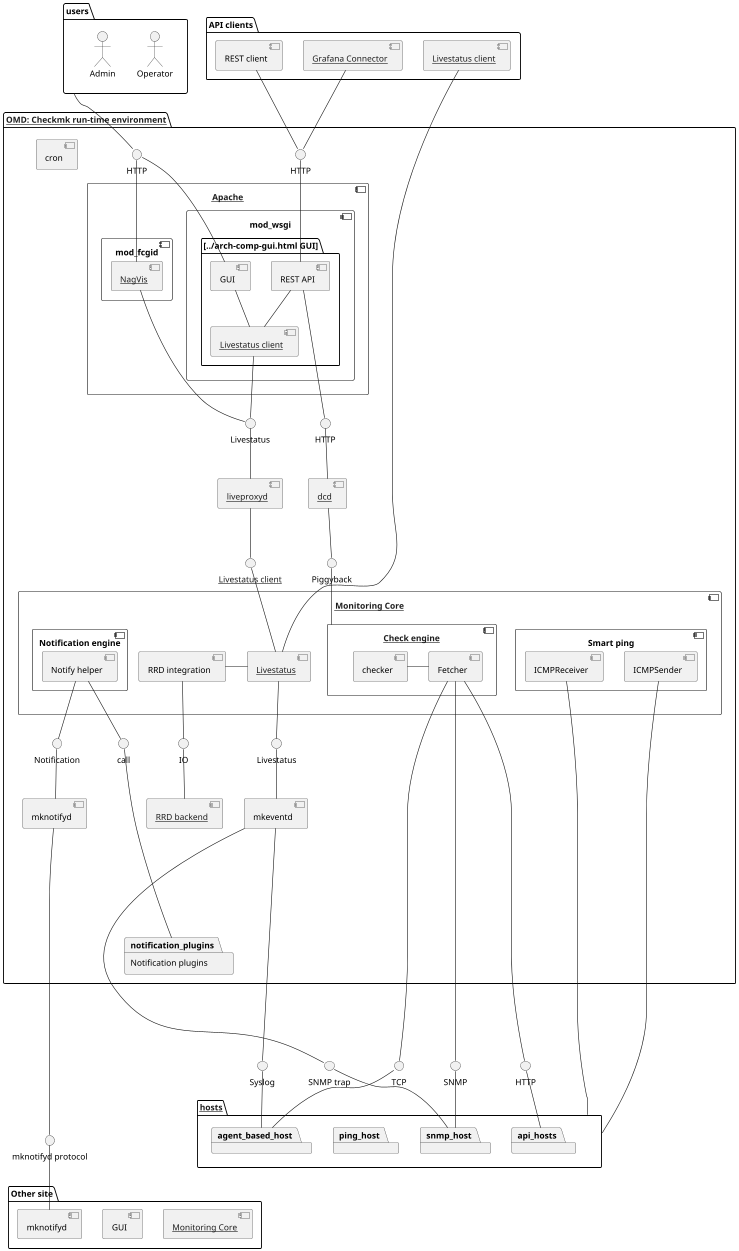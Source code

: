 @startuml
skinparam componentStyle uml2
skinparam monochrome true
' Remove shadows
skinparam shadowing false
scale 0.6

package users {
    actor "Operator" as operator
    actor "Admin" as admin
}

package "API clients" as api_clients {
    component "[[../arch-comp-grafana-connector.html Grafana Connector]]" as grafana_connector
    component "REST client" as rest_api_client
    component "[[../arch-comp-livestatus-client.html Livestatus client]]" as external_livestatus_client
}

package "[[../arch-comp-omd.html OMD: Checkmk run-time environment]]" as omd {
    interface HTTP as http_gui
    interface HTTP as http_rest_api
    component "[[../arch-comp-apache.html Apache]]" as apache {
        component "mod_wsgi" as mod_wsgi {
            package "[[../arch-comp-gui.html GUI]]" {
                component GUI
                component "REST API" as rest_api
                component "[[../arch-comp-livestatus-client.html Livestatus client]]" as apache_livestatus_client
            }
        }
        component mod_fcgid {
            component "[[../arch-comp-nagvis.html NagVis]]" as nagvis
        }
    }
    interface Livestatus as apache_livestatus

    component "[[../arch-comp-core.html Monitoring Core]]" as cmc {
        component "RRD integration" as rrd_integration
        component "[[../arch-comp-livestatus.html Livestatus]]" as cmc_livestatus_server
        component "[[../arch-comp-checkengine.html Check engine]]" as check_engine {
            component checker
            component Fetcher
        }
        component "Smart ping" as smart_ping {
            component ICMPReceiver
            component ICMPSender
        }
        component "Notification engine" as cmc_notify {
            component "Notify helper" as notify_helper
        }
    }
    interface "call" as call_notification_plugins

    component cron

    component "[[../arch-comp-liveproxyd.html liveproxyd]]" as liveproxyd
    interface "[[../arch-comp-livestatus-client.html Livestatus client]]" as liveproxyd_livestatus_client

    component "[[../arch-comp-dcd.html dcd]]" as dcd
    interface "HTTP" as dcd_web_api_client
    interface Piggyback as dcd_piggyback

    component mkeventd
    interface Livestatus as mkeventd_livestatus

    component mknotifyd
    interface Notification as mknotifyd_notification

    component "[[../arch-comp-rrd-backend.html RRD backend]]" as rrd_backend
    interface "IO" as rrd_io

    package "Notification plugins" as notification_plugins
}

package "Other site" as other_site {
    component "[[../arch-comp-core.html Monitoring Core]]" as cmc_other_site
    component "GUI" as gui_other_site
    component "mknotifyd" as mknotifyd_other_site
}
interface "mknotifyd protocol" as mknotifyd_protocol

package "[[../arch-comp-hosts.html hosts]]" as hosts {
    package agent_based_host
    package snmp_host
    package ping_host
    package api_hosts
}
interface TCP
interface Syslog
interface SNMP
interface "SNMP trap" as trap
interface HTTP as api_hosts_http

users -d- http_gui
rest_api_client -d- http_rest_api
grafana_connector -d- http_rest_api

http_gui -d- GUI
http_gui -d- nagvis
http_rest_api -d- rest_api

GUI -d- apache_livestatus_client
rest_api -d- apache_livestatus_client
apache_livestatus_client -d- apache_livestatus
nagvis -d- apache_livestatus
apache_livestatus -d- liveproxyd

liveproxyd -d- liveproxyd_livestatus_client
liveproxyd_livestatus_client -d- cmc_livestatus_server

dcd -u- dcd_web_api_client
dcd -d- dcd_piggyback
dcd_web_api_client -l- rest_api
dcd_piggyback -d- check_engine

' Help visualization
notify_helper -[hidden]r-> rrd_integration
rrd_integration -r- cmc_livestatus_server
checker -r- Fetcher

external_livestatus_client -d- cmc_livestatus_server
Fetcher -d----- TCP
Fetcher -d----- SNMP
Fetcher -d----- api_hosts_http
TCP -d- agent_based_host
SNMP -d- snmp_host
api_hosts_http -d- api_hosts
ICMPSender -d---- hosts
ICMPReceiver -d---- hosts

rrd_integration -d- rrd_io
rrd_io -d- rrd_backend

notify_helper -d- call_notification_plugins
call_notification_plugins -d---- notification_plugins
notify_helper -d- mknotifyd_notification
mknotifyd_notification -d- mknotifyd
mknotifyd -d------ mknotifyd_protocol
mknotifyd_protocol -d- mknotifyd_other_site

cmc_livestatus_server -d- mkeventd_livestatus
mkeventd_livestatus -d- mkeventd
mkeventd -d-- Syslog
Syslog -d- agent_based_host
mkeventd -d----- trap
trap -d- snmp_host

@enduml
